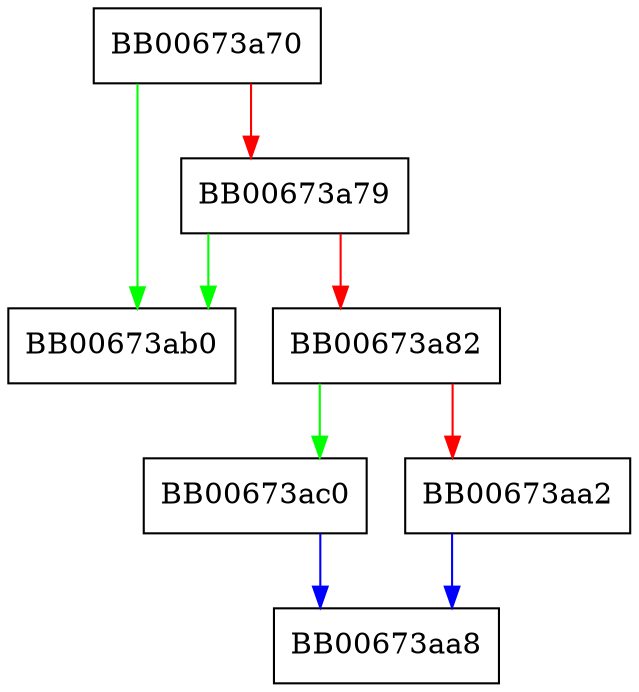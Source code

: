 digraph X509_CRL_match {
  node [shape="box"];
  graph [splines=ortho];
  BB00673a70 -> BB00673ab0 [color="green"];
  BB00673a70 -> BB00673a79 [color="red"];
  BB00673a79 -> BB00673ab0 [color="green"];
  BB00673a79 -> BB00673a82 [color="red"];
  BB00673a82 -> BB00673ac0 [color="green"];
  BB00673a82 -> BB00673aa2 [color="red"];
  BB00673aa2 -> BB00673aa8 [color="blue"];
  BB00673ac0 -> BB00673aa8 [color="blue"];
}